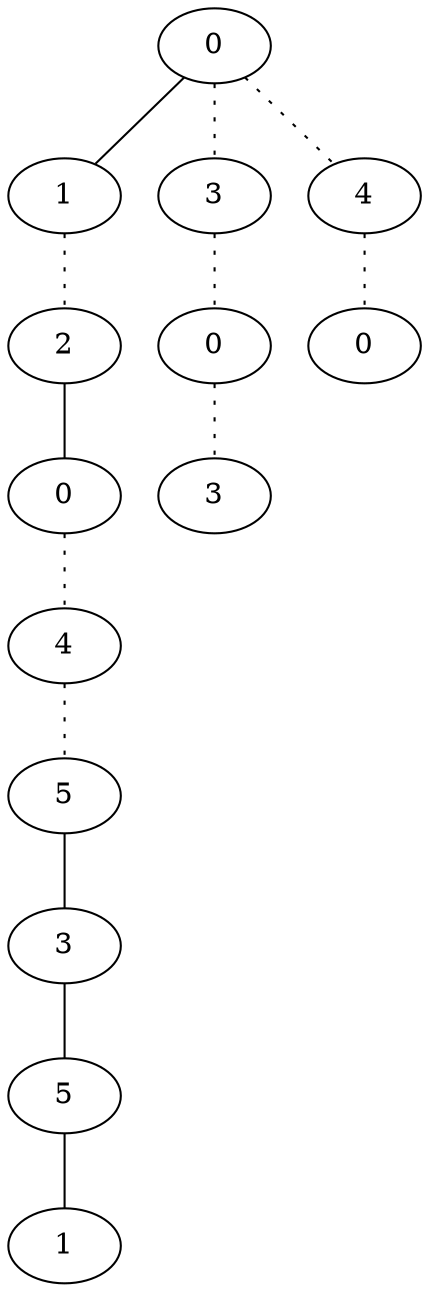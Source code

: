 graph {
a0[label=0];
a1[label=1];
a2[label=2];
a3[label=0];
a4[label=4];
a5[label=5];
a6[label=3];
a7[label=5];
a8[label=1];
a9[label=3];
a10[label=0];
a11[label=3];
a12[label=4];
a13[label=0];
a0 -- a1;
a0 -- a9 [style=dotted];
a0 -- a12 [style=dotted];
a1 -- a2 [style=dotted];
a2 -- a3;
a3 -- a4 [style=dotted];
a4 -- a5 [style=dotted];
a5 -- a6;
a6 -- a7;
a7 -- a8;
a9 -- a10 [style=dotted];
a10 -- a11 [style=dotted];
a12 -- a13 [style=dotted];
}
